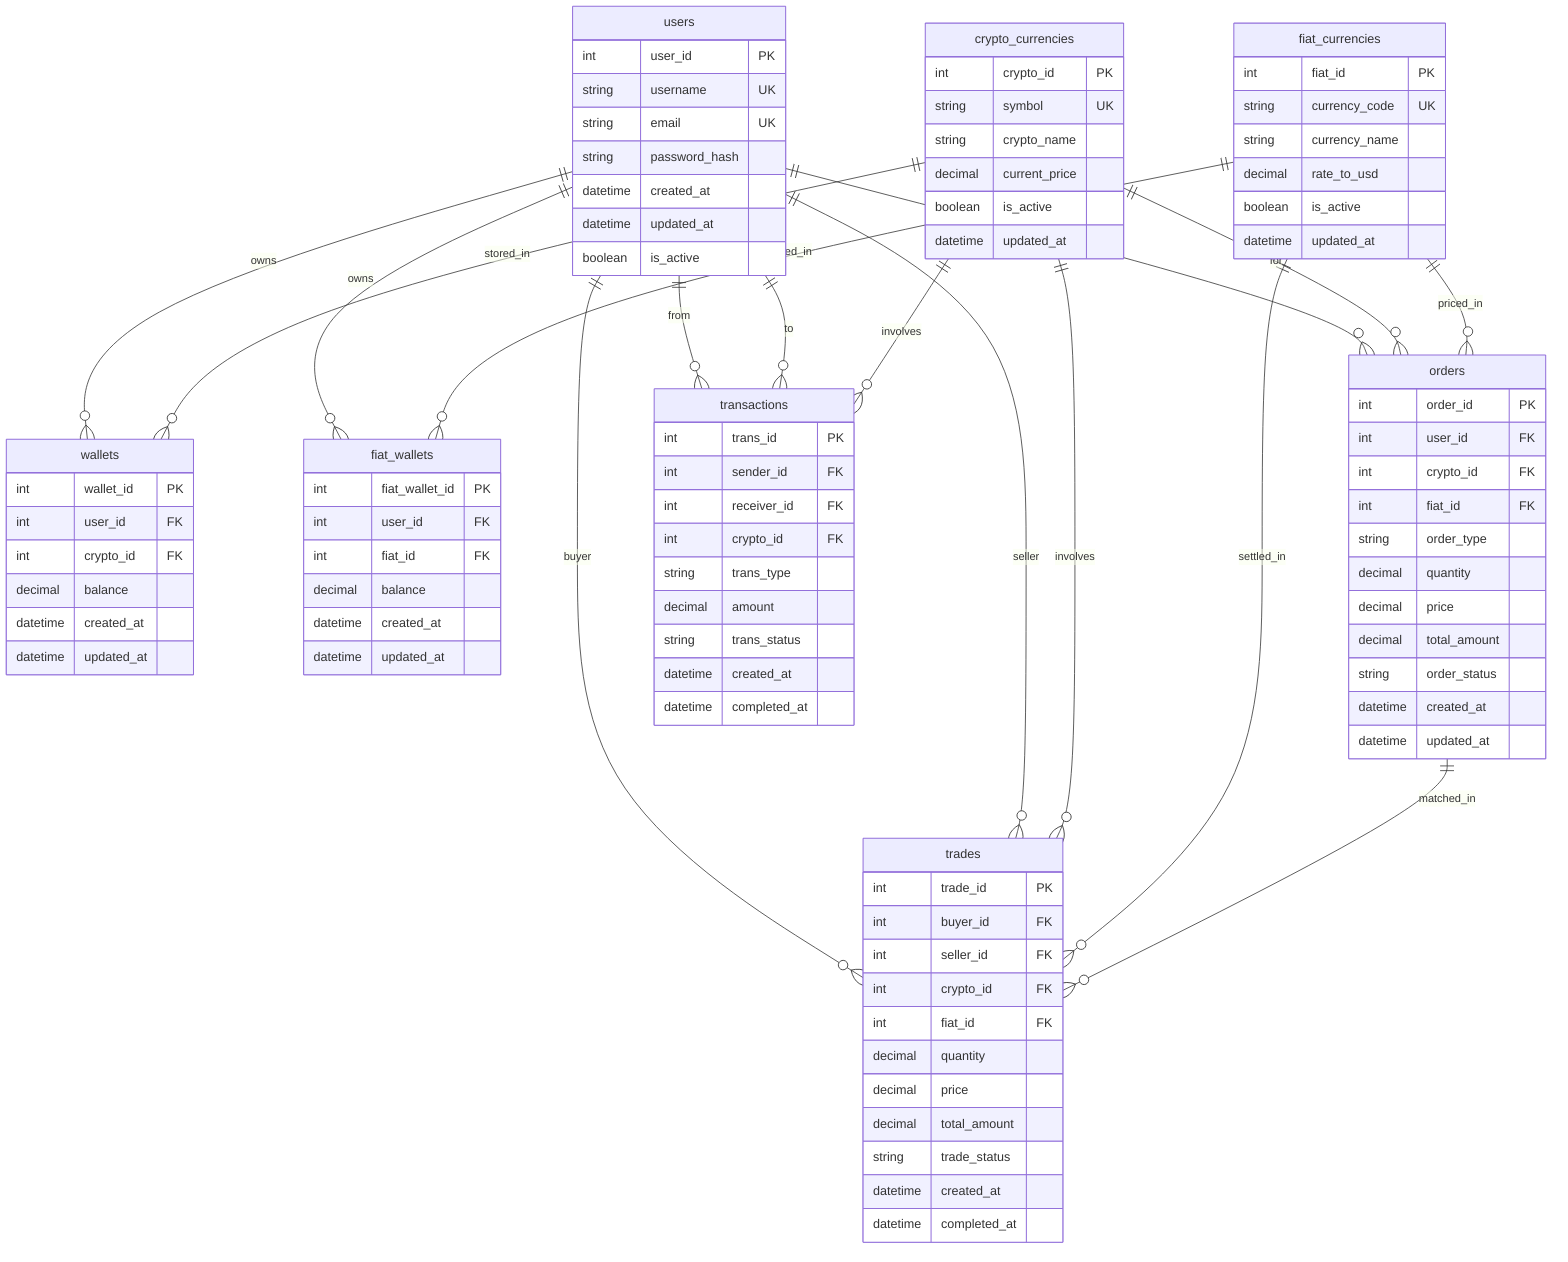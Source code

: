 erDiagram
    users {
        int user_id PK
        string username UK
        string email UK
        string password_hash
        datetime created_at
        datetime updated_at
        boolean is_active
    }

    crypto_currencies {
        int crypto_id PK
        string symbol UK
        string crypto_name
        decimal current_price
        boolean is_active
        datetime updated_at
    }

    fiat_currencies {
        int fiat_id PK
        string currency_code UK
        string currency_name
        decimal rate_to_usd
        boolean is_active
        datetime updated_at
    }

    wallets {
        int wallet_id PK
        int user_id FK
        int crypto_id FK
        decimal balance
        datetime created_at
        datetime updated_at
    }

    fiat_wallets {
        int fiat_wallet_id PK
        int user_id FK
        int fiat_id FK
        decimal balance
        datetime created_at
        datetime updated_at
    }

    orders {
        int order_id PK
        int user_id FK
        int crypto_id FK
        int fiat_id FK
        string order_type
        decimal quantity
        decimal price
        decimal total_amount
        string order_status
        datetime created_at
        datetime updated_at
    }

    trades {
        int trade_id PK
        int buyer_id FK
        int seller_id FK
        int crypto_id FK
        int fiat_id FK
        decimal quantity
        decimal price
        decimal total_amount
        string trade_status
        datetime created_at
        datetime completed_at
    }

    transactions {
        int trans_id PK
        int sender_id FK
        int receiver_id FK
        int crypto_id FK
        string trans_type
        decimal amount
        string trans_status
        datetime created_at
        datetime completed_at
    }

    users ||--o{ wallets : "owns"
    users ||--o{ fiat_wallets : "owns"
    users ||--o{ orders : "creates"
    users ||--o{ trades : "buyer"
    users ||--o{ trades : "seller"
    users ||--o{ transactions : "from"
    users ||--o{ transactions : "to"

    crypto_currencies ||--o{ wallets : "stored_in"
    crypto_currencies ||--o{ orders : "for"
    crypto_currencies ||--o{ trades : "involves"
    crypto_currencies ||--o{ transactions : "involves"

    fiat_currencies ||--o{ fiat_wallets : "stored_in"
    fiat_currencies ||--o{ orders : "priced_in"
    fiat_currencies ||--o{ trades : "settled_in"

    orders ||--o{ trades : "matched_in"
